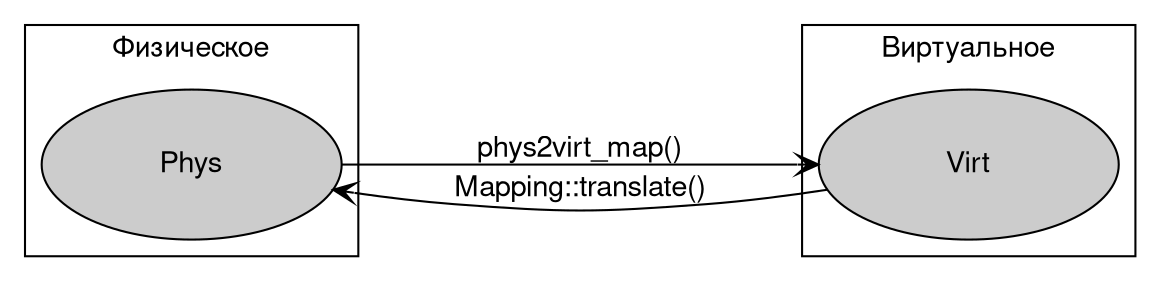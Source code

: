 digraph diagram {
    rankdir = LR
    ranksep = 1.5

    fontname="Helvetica,Arial,sans-serif"

    node [fontname = "Helvetica,Arial,sans-serif"; width = 2.0; height = 1.0; style = filled; fillcolor = "#CCCCCC"]
    edge [arrowhead = vee; fontname="Helvetica,Arial,sans-serif"]

    subgraph cluster_phys_memory {
        label = "Физическое"
        labelloc = "t"

        Phys
    }

    subgraph cluster_virt_memory {
        label = "Виртуальное"
        labelloc = "t"

        Virt
    }

    Phys -> Virt [label = "phys2virt_map()"]
    Virt -> Phys [constraint = false; label = "Mapping::translate()"]
}
